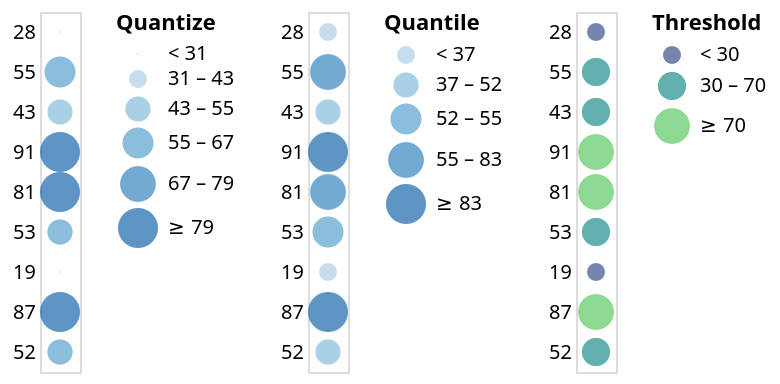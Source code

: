 {
  "$schema": "https://vega.github.io/schema/vega-lite/v2.json",
  "description": "A simple bar chart with embedded data.",
  "data": {
    "values": [
      {"a": "A","b": 28}, {"a": "B","b": 55}, {"a": "C","b": 43},
      {"a": "D","b": 91}, {"a": "E","b": 81}, {"a": "F","b": 53},
      {"a": "G","b": 19}, {"a": "H","b": 87}, {"a": "I","b": 52}
    ]
  },
  "hconcat": [
    {
      "mark": "circle",
      "encoding": {
        "y": {
          "field": "b",
          "type": "nominal",
          "sort": null,
          "axis": {
            "ticks": false,
            "domain": false,
            "title": null
          }
        },
        "size": {
          "field": "b",
          "type": "quantitative",
          "scale": {
            "type": "quantize",
            "range": [1, 80, 160, 240, 320, 400]
          }
        },
        "color": {
          "field": "b",
          "type": "quantitative",
          "scale": {
            "type": "quantize"
          },
          "legend": {
            "title": "Quantize"
          }
        }
      }
    },
    {
      "mark": "circle",
      "encoding": {
        "y": {
          "field": "b",
          "type": "nominal",
          "sort": null,
          "axis": {
            "ticks": false,
            "domain": false,
            "title": null
          }
        },
        "size": {
          "field": "b",
          "type": "quantitative",
          "scale": {
            "type": "quantile",
            "range": [80, 160, 240, 320, 400]
          }
        },
        "color": {
          "field": "b",
          "type": "quantitative",
          "scale": {
            "type": "quantile"
          },
          "legend": {
            "format": "d",
            "title": "Quantile"
          }
        }
      }
    },
    {
      "mark": "circle",
      "encoding": {
        "y": {
          "field": "b",
          "type": "nominal",
          "sort": null,
          "axis": {
            "ticks": false,
            "domain": false,
            "title": null
          }
        },
        "size": {
          "field": "b",
          "type": "quantitative",
          "scale": {
            "type": "threshold",
            "domain": [30, 70],
            "range": [80, 200, 320]
          }
        },
        "color": {
          "field": "b",
          "type": "quantitative",
          "scale": {
            "type": "threshold",
            "domain": [30, 70],
            "scheme": "viridis"
          },
          "legend": {
            "title": "Threshold"
          }
        }
      }
    }
  ],
  "resolve": {
    "scale": {
      "color": "independent",
      "size": "independent"
    }
  }
}
